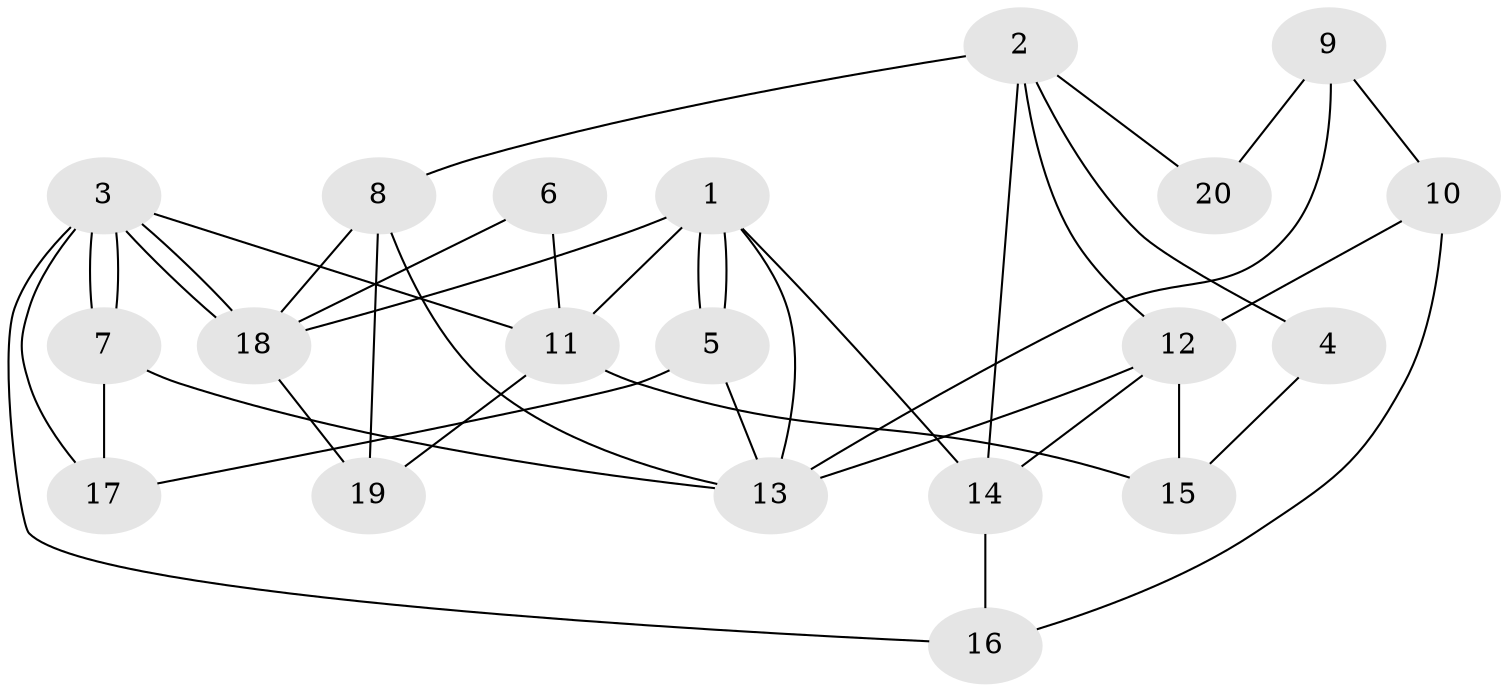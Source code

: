 // Generated by graph-tools (version 1.1) at 2025/46/02/15/25 05:46:28]
// undirected, 20 vertices, 40 edges
graph export_dot {
graph [start="1"]
  node [color=gray90,style=filled];
  1;
  2;
  3;
  4;
  5;
  6;
  7;
  8;
  9;
  10;
  11;
  12;
  13;
  14;
  15;
  16;
  17;
  18;
  19;
  20;
  1 -- 5;
  1 -- 5;
  1 -- 18;
  1 -- 11;
  1 -- 13;
  1 -- 14;
  2 -- 8;
  2 -- 12;
  2 -- 4;
  2 -- 14;
  2 -- 20;
  3 -- 7;
  3 -- 7;
  3 -- 18;
  3 -- 18;
  3 -- 11;
  3 -- 16;
  3 -- 17;
  4 -- 15;
  5 -- 13;
  5 -- 17;
  6 -- 11;
  6 -- 18;
  7 -- 17;
  7 -- 13;
  8 -- 19;
  8 -- 13;
  8 -- 18;
  9 -- 13;
  9 -- 10;
  9 -- 20;
  10 -- 16;
  10 -- 12;
  11 -- 15;
  11 -- 19;
  12 -- 14;
  12 -- 13;
  12 -- 15;
  14 -- 16;
  18 -- 19;
}
